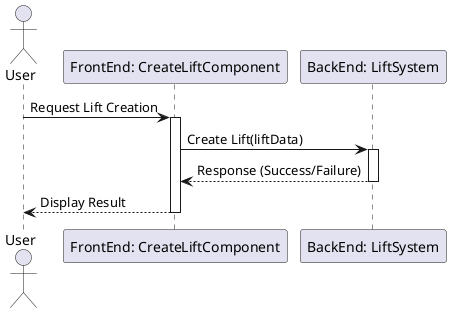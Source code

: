 @startuml
actor User
participant "FrontEnd: CreateLiftComponent" as FrontEnd
participant "BackEnd: LiftSystem" as BackEnd

User -> FrontEnd: Request Lift Creation
activate FrontEnd
FrontEnd -> BackEnd: Create Lift(liftData)
activate BackEnd
BackEnd --> FrontEnd: Response (Success/Failure)
deactivate BackEnd
FrontEnd --> User: Display Result
deactivate FrontEnd
@enduml
